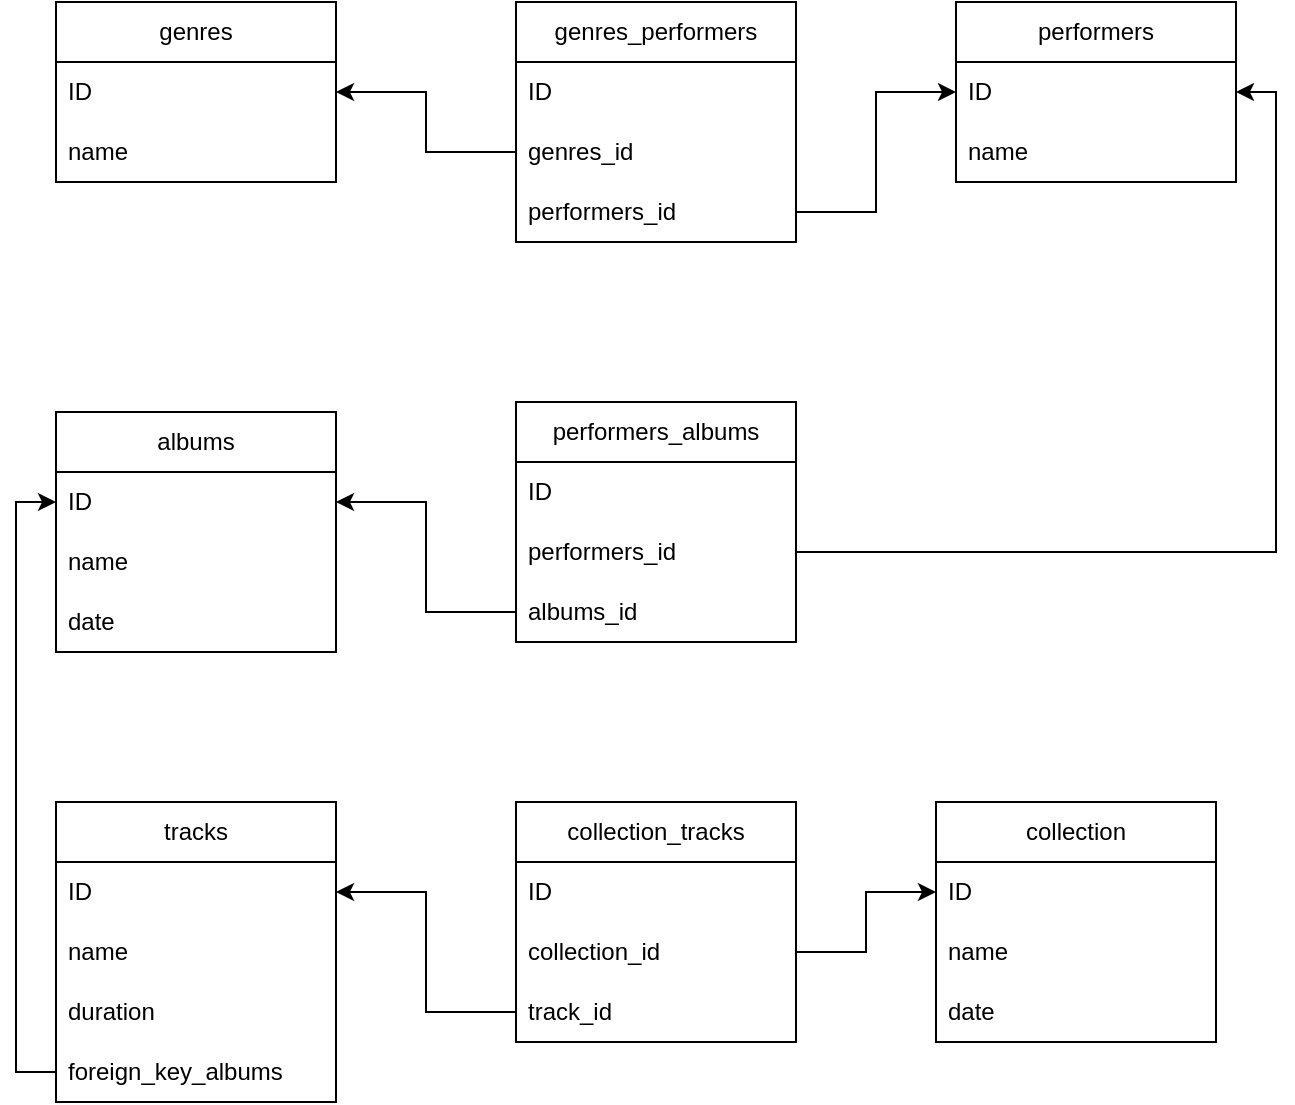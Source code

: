 <mxfile version="21.5.0" type="device">
  <diagram id="r3Fdp3pJBHH0uUYBAjYY" name="Страница 1">
    <mxGraphModel dx="1065" dy="813" grid="1" gridSize="10" guides="1" tooltips="1" connect="1" arrows="1" fold="1" page="1" pageScale="1" pageWidth="827" pageHeight="1169" math="0" shadow="0">
      <root>
        <mxCell id="0" />
        <mxCell id="1" parent="0" />
        <mxCell id="6R78JGKRippowm32MuOg-1" value="genres" style="swimlane;fontStyle=0;childLayout=stackLayout;horizontal=1;startSize=30;horizontalStack=0;resizeParent=1;resizeParentMax=0;resizeLast=0;collapsible=1;marginBottom=0;whiteSpace=wrap;html=1;" parent="1" vertex="1">
          <mxGeometry x="90" y="400" width="140" height="90" as="geometry" />
        </mxCell>
        <mxCell id="6R78JGKRippowm32MuOg-2" value="ID" style="text;strokeColor=none;fillColor=none;align=left;verticalAlign=middle;spacingLeft=4;spacingRight=4;overflow=hidden;points=[[0,0.5],[1,0.5]];portConstraint=eastwest;rotatable=0;whiteSpace=wrap;html=1;" parent="6R78JGKRippowm32MuOg-1" vertex="1">
          <mxGeometry y="30" width="140" height="30" as="geometry" />
        </mxCell>
        <mxCell id="6R78JGKRippowm32MuOg-3" value="name" style="text;strokeColor=none;fillColor=none;align=left;verticalAlign=middle;spacingLeft=4;spacingRight=4;overflow=hidden;points=[[0,0.5],[1,0.5]];portConstraint=eastwest;rotatable=0;whiteSpace=wrap;html=1;" parent="6R78JGKRippowm32MuOg-1" vertex="1">
          <mxGeometry y="60" width="140" height="30" as="geometry" />
        </mxCell>
        <mxCell id="6R78JGKRippowm32MuOg-4" value="performers" style="swimlane;fontStyle=0;childLayout=stackLayout;horizontal=1;startSize=30;horizontalStack=0;resizeParent=1;resizeParentMax=0;resizeLast=0;collapsible=1;marginBottom=0;whiteSpace=wrap;html=1;" parent="1" vertex="1">
          <mxGeometry x="540" y="400" width="140" height="90" as="geometry" />
        </mxCell>
        <mxCell id="6R78JGKRippowm32MuOg-5" value="ID" style="text;strokeColor=none;fillColor=none;align=left;verticalAlign=middle;spacingLeft=4;spacingRight=4;overflow=hidden;points=[[0,0.5],[1,0.5]];portConstraint=eastwest;rotatable=0;whiteSpace=wrap;html=1;" parent="6R78JGKRippowm32MuOg-4" vertex="1">
          <mxGeometry y="30" width="140" height="30" as="geometry" />
        </mxCell>
        <mxCell id="6R78JGKRippowm32MuOg-6" value="name" style="text;strokeColor=none;fillColor=none;align=left;verticalAlign=middle;spacingLeft=4;spacingRight=4;overflow=hidden;points=[[0,0.5],[1,0.5]];portConstraint=eastwest;rotatable=0;whiteSpace=wrap;html=1;" parent="6R78JGKRippowm32MuOg-4" vertex="1">
          <mxGeometry y="60" width="140" height="30" as="geometry" />
        </mxCell>
        <mxCell id="6R78JGKRippowm32MuOg-8" value="albums" style="swimlane;fontStyle=0;childLayout=stackLayout;horizontal=1;startSize=30;horizontalStack=0;resizeParent=1;resizeParentMax=0;resizeLast=0;collapsible=1;marginBottom=0;whiteSpace=wrap;html=1;" parent="1" vertex="1">
          <mxGeometry x="90" y="605" width="140" height="120" as="geometry" />
        </mxCell>
        <mxCell id="6R78JGKRippowm32MuOg-9" value="ID" style="text;strokeColor=none;fillColor=none;align=left;verticalAlign=middle;spacingLeft=4;spacingRight=4;overflow=hidden;points=[[0,0.5],[1,0.5]];portConstraint=eastwest;rotatable=0;whiteSpace=wrap;html=1;" parent="6R78JGKRippowm32MuOg-8" vertex="1">
          <mxGeometry y="30" width="140" height="30" as="geometry" />
        </mxCell>
        <mxCell id="6R78JGKRippowm32MuOg-10" value="name" style="text;strokeColor=none;fillColor=none;align=left;verticalAlign=middle;spacingLeft=4;spacingRight=4;overflow=hidden;points=[[0,0.5],[1,0.5]];portConstraint=eastwest;rotatable=0;whiteSpace=wrap;html=1;" parent="6R78JGKRippowm32MuOg-8" vertex="1">
          <mxGeometry y="60" width="140" height="30" as="geometry" />
        </mxCell>
        <mxCell id="6R78JGKRippowm32MuOg-11" value="date" style="text;strokeColor=none;fillColor=none;align=left;verticalAlign=middle;spacingLeft=4;spacingRight=4;overflow=hidden;points=[[0,0.5],[1,0.5]];portConstraint=eastwest;rotatable=0;whiteSpace=wrap;html=1;" parent="6R78JGKRippowm32MuOg-8" vertex="1">
          <mxGeometry y="90" width="140" height="30" as="geometry" />
        </mxCell>
        <mxCell id="6R78JGKRippowm32MuOg-13" value="tracks" style="swimlane;fontStyle=0;childLayout=stackLayout;horizontal=1;startSize=30;horizontalStack=0;resizeParent=1;resizeParentMax=0;resizeLast=0;collapsible=1;marginBottom=0;whiteSpace=wrap;html=1;" parent="1" vertex="1">
          <mxGeometry x="90" y="800" width="140" height="150" as="geometry" />
        </mxCell>
        <mxCell id="6R78JGKRippowm32MuOg-14" value="ID" style="text;strokeColor=none;fillColor=none;align=left;verticalAlign=middle;spacingLeft=4;spacingRight=4;overflow=hidden;points=[[0,0.5],[1,0.5]];portConstraint=eastwest;rotatable=0;whiteSpace=wrap;html=1;" parent="6R78JGKRippowm32MuOg-13" vertex="1">
          <mxGeometry y="30" width="140" height="30" as="geometry" />
        </mxCell>
        <mxCell id="6R78JGKRippowm32MuOg-15" value="name" style="text;strokeColor=none;fillColor=none;align=left;verticalAlign=middle;spacingLeft=4;spacingRight=4;overflow=hidden;points=[[0,0.5],[1,0.5]];portConstraint=eastwest;rotatable=0;whiteSpace=wrap;html=1;" parent="6R78JGKRippowm32MuOg-13" vertex="1">
          <mxGeometry y="60" width="140" height="30" as="geometry" />
        </mxCell>
        <mxCell id="6R78JGKRippowm32MuOg-16" value="duration" style="text;strokeColor=none;fillColor=none;align=left;verticalAlign=middle;spacingLeft=4;spacingRight=4;overflow=hidden;points=[[0,0.5],[1,0.5]];portConstraint=eastwest;rotatable=0;whiteSpace=wrap;html=1;" parent="6R78JGKRippowm32MuOg-13" vertex="1">
          <mxGeometry y="90" width="140" height="30" as="geometry" />
        </mxCell>
        <mxCell id="6R78JGKRippowm32MuOg-17" value="foreign_key_albums" style="text;strokeColor=none;fillColor=none;align=left;verticalAlign=middle;spacingLeft=4;spacingRight=4;overflow=hidden;points=[[0,0.5],[1,0.5]];portConstraint=eastwest;rotatable=0;whiteSpace=wrap;html=1;" parent="6R78JGKRippowm32MuOg-13" vertex="1">
          <mxGeometry y="120" width="140" height="30" as="geometry" />
        </mxCell>
        <mxCell id="P653xnyVm-Fy-80D8Z4J-1" value="genres_performers" style="swimlane;fontStyle=0;childLayout=stackLayout;horizontal=1;startSize=30;horizontalStack=0;resizeParent=1;resizeParentMax=0;resizeLast=0;collapsible=1;marginBottom=0;whiteSpace=wrap;html=1;" vertex="1" parent="1">
          <mxGeometry x="320" y="400" width="140" height="120" as="geometry" />
        </mxCell>
        <mxCell id="P653xnyVm-Fy-80D8Z4J-2" value="ID" style="text;strokeColor=none;fillColor=none;align=left;verticalAlign=middle;spacingLeft=4;spacingRight=4;overflow=hidden;points=[[0,0.5],[1,0.5]];portConstraint=eastwest;rotatable=0;whiteSpace=wrap;html=1;" vertex="1" parent="P653xnyVm-Fy-80D8Z4J-1">
          <mxGeometry y="30" width="140" height="30" as="geometry" />
        </mxCell>
        <mxCell id="P653xnyVm-Fy-80D8Z4J-3" value="genres_id" style="text;strokeColor=none;fillColor=none;align=left;verticalAlign=middle;spacingLeft=4;spacingRight=4;overflow=hidden;points=[[0,0.5],[1,0.5]];portConstraint=eastwest;rotatable=0;whiteSpace=wrap;html=1;" vertex="1" parent="P653xnyVm-Fy-80D8Z4J-1">
          <mxGeometry y="60" width="140" height="30" as="geometry" />
        </mxCell>
        <mxCell id="P653xnyVm-Fy-80D8Z4J-4" value="performers_id" style="text;strokeColor=none;fillColor=none;align=left;verticalAlign=middle;spacingLeft=4;spacingRight=4;overflow=hidden;points=[[0,0.5],[1,0.5]];portConstraint=eastwest;rotatable=0;whiteSpace=wrap;html=1;" vertex="1" parent="P653xnyVm-Fy-80D8Z4J-1">
          <mxGeometry y="90" width="140" height="30" as="geometry" />
        </mxCell>
        <mxCell id="P653xnyVm-Fy-80D8Z4J-5" value="performers_albums" style="swimlane;fontStyle=0;childLayout=stackLayout;horizontal=1;startSize=30;horizontalStack=0;resizeParent=1;resizeParentMax=0;resizeLast=0;collapsible=1;marginBottom=0;whiteSpace=wrap;html=1;" vertex="1" parent="1">
          <mxGeometry x="320" y="600" width="140" height="120" as="geometry" />
        </mxCell>
        <mxCell id="P653xnyVm-Fy-80D8Z4J-6" value="ID" style="text;strokeColor=none;fillColor=none;align=left;verticalAlign=middle;spacingLeft=4;spacingRight=4;overflow=hidden;points=[[0,0.5],[1,0.5]];portConstraint=eastwest;rotatable=0;whiteSpace=wrap;html=1;" vertex="1" parent="P653xnyVm-Fy-80D8Z4J-5">
          <mxGeometry y="30" width="140" height="30" as="geometry" />
        </mxCell>
        <mxCell id="P653xnyVm-Fy-80D8Z4J-7" value="performers_id" style="text;strokeColor=none;fillColor=none;align=left;verticalAlign=middle;spacingLeft=4;spacingRight=4;overflow=hidden;points=[[0,0.5],[1,0.5]];portConstraint=eastwest;rotatable=0;whiteSpace=wrap;html=1;" vertex="1" parent="P653xnyVm-Fy-80D8Z4J-5">
          <mxGeometry y="60" width="140" height="30" as="geometry" />
        </mxCell>
        <mxCell id="P653xnyVm-Fy-80D8Z4J-8" value="albums_id" style="text;strokeColor=none;fillColor=none;align=left;verticalAlign=middle;spacingLeft=4;spacingRight=4;overflow=hidden;points=[[0,0.5],[1,0.5]];portConstraint=eastwest;rotatable=0;whiteSpace=wrap;html=1;" vertex="1" parent="P653xnyVm-Fy-80D8Z4J-5">
          <mxGeometry y="90" width="140" height="30" as="geometry" />
        </mxCell>
        <mxCell id="P653xnyVm-Fy-80D8Z4J-9" value="collection_tracks" style="swimlane;fontStyle=0;childLayout=stackLayout;horizontal=1;startSize=30;horizontalStack=0;resizeParent=1;resizeParentMax=0;resizeLast=0;collapsible=1;marginBottom=0;whiteSpace=wrap;html=1;" vertex="1" parent="1">
          <mxGeometry x="320" y="800" width="140" height="120" as="geometry" />
        </mxCell>
        <mxCell id="P653xnyVm-Fy-80D8Z4J-10" value="ID" style="text;strokeColor=none;fillColor=none;align=left;verticalAlign=middle;spacingLeft=4;spacingRight=4;overflow=hidden;points=[[0,0.5],[1,0.5]];portConstraint=eastwest;rotatable=0;whiteSpace=wrap;html=1;" vertex="1" parent="P653xnyVm-Fy-80D8Z4J-9">
          <mxGeometry y="30" width="140" height="30" as="geometry" />
        </mxCell>
        <mxCell id="P653xnyVm-Fy-80D8Z4J-11" value="collection_id" style="text;strokeColor=none;fillColor=none;align=left;verticalAlign=middle;spacingLeft=4;spacingRight=4;overflow=hidden;points=[[0,0.5],[1,0.5]];portConstraint=eastwest;rotatable=0;whiteSpace=wrap;html=1;" vertex="1" parent="P653xnyVm-Fy-80D8Z4J-9">
          <mxGeometry y="60" width="140" height="30" as="geometry" />
        </mxCell>
        <mxCell id="P653xnyVm-Fy-80D8Z4J-12" value="track_id" style="text;strokeColor=none;fillColor=none;align=left;verticalAlign=middle;spacingLeft=4;spacingRight=4;overflow=hidden;points=[[0,0.5],[1,0.5]];portConstraint=eastwest;rotatable=0;whiteSpace=wrap;html=1;" vertex="1" parent="P653xnyVm-Fy-80D8Z4J-9">
          <mxGeometry y="90" width="140" height="30" as="geometry" />
        </mxCell>
        <mxCell id="P653xnyVm-Fy-80D8Z4J-13" value="collection" style="swimlane;fontStyle=0;childLayout=stackLayout;horizontal=1;startSize=30;horizontalStack=0;resizeParent=1;resizeParentMax=0;resizeLast=0;collapsible=1;marginBottom=0;whiteSpace=wrap;html=1;" vertex="1" parent="1">
          <mxGeometry x="530" y="800" width="140" height="120" as="geometry" />
        </mxCell>
        <mxCell id="P653xnyVm-Fy-80D8Z4J-14" value="ID" style="text;strokeColor=none;fillColor=none;align=left;verticalAlign=middle;spacingLeft=4;spacingRight=4;overflow=hidden;points=[[0,0.5],[1,0.5]];portConstraint=eastwest;rotatable=0;whiteSpace=wrap;html=1;" vertex="1" parent="P653xnyVm-Fy-80D8Z4J-13">
          <mxGeometry y="30" width="140" height="30" as="geometry" />
        </mxCell>
        <mxCell id="P653xnyVm-Fy-80D8Z4J-15" value="name" style="text;strokeColor=none;fillColor=none;align=left;verticalAlign=middle;spacingLeft=4;spacingRight=4;overflow=hidden;points=[[0,0.5],[1,0.5]];portConstraint=eastwest;rotatable=0;whiteSpace=wrap;html=1;" vertex="1" parent="P653xnyVm-Fy-80D8Z4J-13">
          <mxGeometry y="60" width="140" height="30" as="geometry" />
        </mxCell>
        <mxCell id="P653xnyVm-Fy-80D8Z4J-16" value="date" style="text;strokeColor=none;fillColor=none;align=left;verticalAlign=middle;spacingLeft=4;spacingRight=4;overflow=hidden;points=[[0,0.5],[1,0.5]];portConstraint=eastwest;rotatable=0;whiteSpace=wrap;html=1;" vertex="1" parent="P653xnyVm-Fy-80D8Z4J-13">
          <mxGeometry y="90" width="140" height="30" as="geometry" />
        </mxCell>
        <mxCell id="P653xnyVm-Fy-80D8Z4J-18" style="edgeStyle=orthogonalEdgeStyle;rounded=0;orthogonalLoop=1;jettySize=auto;html=1;exitX=0;exitY=0.5;exitDx=0;exitDy=0;entryX=1;entryY=0.5;entryDx=0;entryDy=0;" edge="1" parent="1" source="P653xnyVm-Fy-80D8Z4J-3" target="6R78JGKRippowm32MuOg-2">
          <mxGeometry relative="1" as="geometry" />
        </mxCell>
        <mxCell id="P653xnyVm-Fy-80D8Z4J-19" style="edgeStyle=orthogonalEdgeStyle;rounded=0;orthogonalLoop=1;jettySize=auto;html=1;exitX=1;exitY=0.5;exitDx=0;exitDy=0;entryX=0;entryY=0.5;entryDx=0;entryDy=0;" edge="1" parent="1" source="P653xnyVm-Fy-80D8Z4J-4" target="6R78JGKRippowm32MuOg-5">
          <mxGeometry relative="1" as="geometry" />
        </mxCell>
        <mxCell id="P653xnyVm-Fy-80D8Z4J-20" style="edgeStyle=orthogonalEdgeStyle;rounded=0;orthogonalLoop=1;jettySize=auto;html=1;entryX=1;entryY=0.5;entryDx=0;entryDy=0;" edge="1" parent="1" source="P653xnyVm-Fy-80D8Z4J-7" target="6R78JGKRippowm32MuOg-5">
          <mxGeometry relative="1" as="geometry" />
        </mxCell>
        <mxCell id="P653xnyVm-Fy-80D8Z4J-21" style="edgeStyle=orthogonalEdgeStyle;rounded=0;orthogonalLoop=1;jettySize=auto;html=1;entryX=1;entryY=0.5;entryDx=0;entryDy=0;" edge="1" parent="1" source="P653xnyVm-Fy-80D8Z4J-8" target="6R78JGKRippowm32MuOg-9">
          <mxGeometry relative="1" as="geometry" />
        </mxCell>
        <mxCell id="P653xnyVm-Fy-80D8Z4J-29" style="edgeStyle=orthogonalEdgeStyle;rounded=0;orthogonalLoop=1;jettySize=auto;html=1;entryX=0;entryY=0.5;entryDx=0;entryDy=0;" edge="1" parent="1" source="6R78JGKRippowm32MuOg-17" target="6R78JGKRippowm32MuOg-9">
          <mxGeometry relative="1" as="geometry" />
        </mxCell>
        <mxCell id="P653xnyVm-Fy-80D8Z4J-30" style="edgeStyle=orthogonalEdgeStyle;rounded=0;orthogonalLoop=1;jettySize=auto;html=1;entryX=1;entryY=0.5;entryDx=0;entryDy=0;" edge="1" parent="1" source="P653xnyVm-Fy-80D8Z4J-12" target="6R78JGKRippowm32MuOg-14">
          <mxGeometry relative="1" as="geometry" />
        </mxCell>
        <mxCell id="P653xnyVm-Fy-80D8Z4J-31" style="edgeStyle=orthogonalEdgeStyle;rounded=0;orthogonalLoop=1;jettySize=auto;html=1;entryX=0;entryY=0.5;entryDx=0;entryDy=0;" edge="1" parent="1" source="P653xnyVm-Fy-80D8Z4J-11" target="P653xnyVm-Fy-80D8Z4J-14">
          <mxGeometry relative="1" as="geometry" />
        </mxCell>
      </root>
    </mxGraphModel>
  </diagram>
</mxfile>
